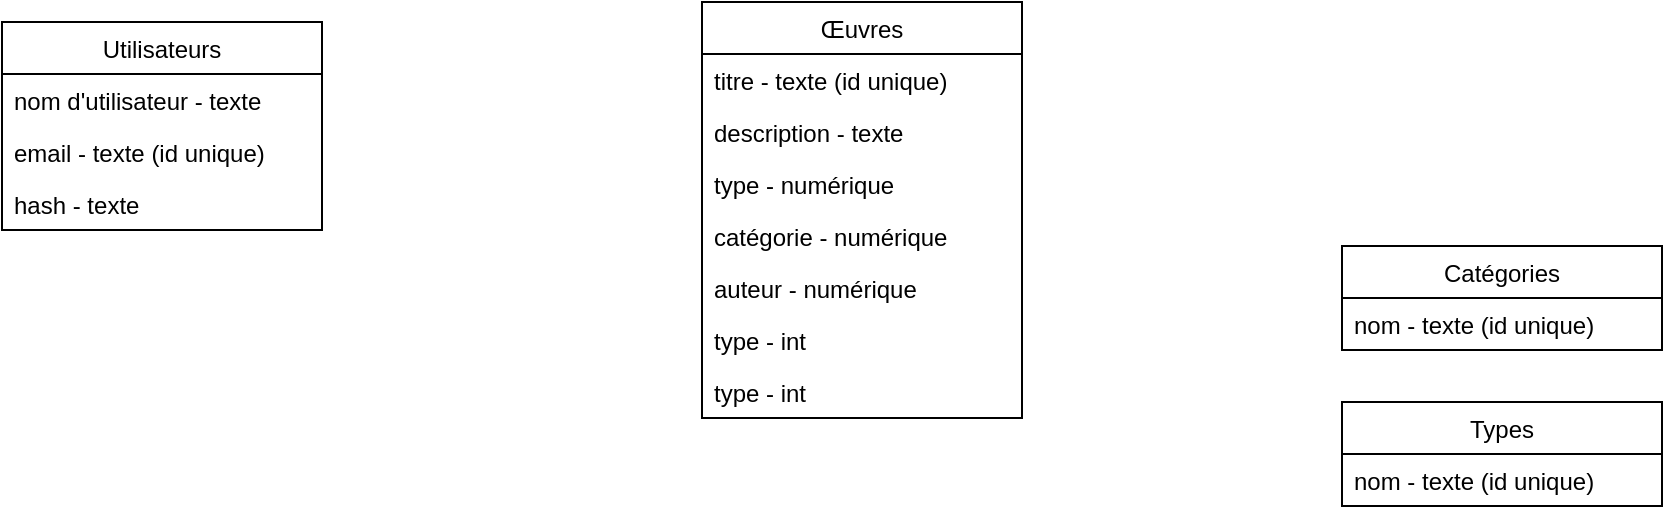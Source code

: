 <mxfile version="12.9.9" type="device"><diagram id="rgYqjdOzjrFk8tCGsVnQ" name="Page-1"><mxGraphModel dx="1422" dy="822" grid="1" gridSize="10" guides="1" tooltips="1" connect="1" arrows="1" fold="1" page="1" pageScale="1" pageWidth="1169" pageHeight="827" math="0" shadow="0"><root><mxCell id="0"/><mxCell id="1" parent="0"/><mxCell id="e8f-kxlMk1hAoLejaDmh-10" value="Œuvres" style="swimlane;fontStyle=0;childLayout=stackLayout;horizontal=1;startSize=26;fillColor=none;horizontalStack=0;resizeParent=1;resizeParentMax=0;resizeLast=0;collapsible=1;marginBottom=0;strokeColor=#000000;" vertex="1" parent="1"><mxGeometry x="440" y="240" width="160" height="208" as="geometry"/></mxCell><mxCell id="e8f-kxlMk1hAoLejaDmh-11" value="titre - texte (id unique)" style="text;strokeColor=none;fillColor=none;align=left;verticalAlign=top;spacingLeft=4;spacingRight=4;overflow=hidden;rotatable=0;points=[[0,0.5],[1,0.5]];portConstraint=eastwest;" vertex="1" parent="e8f-kxlMk1hAoLejaDmh-10"><mxGeometry y="26" width="160" height="26" as="geometry"/></mxCell><mxCell id="e8f-kxlMk1hAoLejaDmh-12" value="description - texte" style="text;strokeColor=none;fillColor=none;align=left;verticalAlign=top;spacingLeft=4;spacingRight=4;overflow=hidden;rotatable=0;points=[[0,0.5],[1,0.5]];portConstraint=eastwest;" vertex="1" parent="e8f-kxlMk1hAoLejaDmh-10"><mxGeometry y="52" width="160" height="26" as="geometry"/></mxCell><mxCell id="e8f-kxlMk1hAoLejaDmh-13" value="type - numérique" style="text;strokeColor=none;fillColor=none;align=left;verticalAlign=top;spacingLeft=4;spacingRight=4;overflow=hidden;rotatable=0;points=[[0,0.5],[1,0.5]];portConstraint=eastwest;" vertex="1" parent="e8f-kxlMk1hAoLejaDmh-10"><mxGeometry y="78" width="160" height="26" as="geometry"/></mxCell><mxCell id="e8f-kxlMk1hAoLejaDmh-15" value="catégorie - numérique" style="text;strokeColor=none;fillColor=none;align=left;verticalAlign=top;spacingLeft=4;spacingRight=4;overflow=hidden;rotatable=0;points=[[0,0.5],[1,0.5]];portConstraint=eastwest;" vertex="1" parent="e8f-kxlMk1hAoLejaDmh-10"><mxGeometry y="104" width="160" height="26" as="geometry"/></mxCell><mxCell id="e8f-kxlMk1hAoLejaDmh-17" value="auteur - numérique" style="text;strokeColor=none;fillColor=none;align=left;verticalAlign=top;spacingLeft=4;spacingRight=4;overflow=hidden;rotatable=0;points=[[0,0.5],[1,0.5]];portConstraint=eastwest;" vertex="1" parent="e8f-kxlMk1hAoLejaDmh-10"><mxGeometry y="130" width="160" height="26" as="geometry"/></mxCell><mxCell id="e8f-kxlMk1hAoLejaDmh-16" value="type - int" style="text;strokeColor=none;fillColor=none;align=left;verticalAlign=top;spacingLeft=4;spacingRight=4;overflow=hidden;rotatable=0;points=[[0,0.5],[1,0.5]];portConstraint=eastwest;" vertex="1" parent="e8f-kxlMk1hAoLejaDmh-10"><mxGeometry y="156" width="160" height="26" as="geometry"/></mxCell><mxCell id="e8f-kxlMk1hAoLejaDmh-14" value="type - int" style="text;strokeColor=none;fillColor=none;align=left;verticalAlign=top;spacingLeft=4;spacingRight=4;overflow=hidden;rotatable=0;points=[[0,0.5],[1,0.5]];portConstraint=eastwest;" vertex="1" parent="e8f-kxlMk1hAoLejaDmh-10"><mxGeometry y="182" width="160" height="26" as="geometry"/></mxCell><mxCell id="e8f-kxlMk1hAoLejaDmh-18" value="Catégories" style="swimlane;fontStyle=0;childLayout=stackLayout;horizontal=1;startSize=26;fillColor=none;horizontalStack=0;resizeParent=1;resizeParentMax=0;resizeLast=0;collapsible=1;marginBottom=0;strokeColor=#000000;" vertex="1" parent="1"><mxGeometry x="760" y="362" width="160" height="52" as="geometry"/></mxCell><mxCell id="e8f-kxlMk1hAoLejaDmh-19" value="nom - texte (id unique)" style="text;strokeColor=none;fillColor=none;align=left;verticalAlign=top;spacingLeft=4;spacingRight=4;overflow=hidden;rotatable=0;points=[[0,0.5],[1,0.5]];portConstraint=eastwest;" vertex="1" parent="e8f-kxlMk1hAoLejaDmh-18"><mxGeometry y="26" width="160" height="26" as="geometry"/></mxCell><mxCell id="e8f-kxlMk1hAoLejaDmh-22" value="Types" style="swimlane;fontStyle=0;childLayout=stackLayout;horizontal=1;startSize=26;fillColor=none;horizontalStack=0;resizeParent=1;resizeParentMax=0;resizeLast=0;collapsible=1;marginBottom=0;strokeColor=#000000;" vertex="1" parent="1"><mxGeometry x="760" y="440" width="160" height="52" as="geometry"/></mxCell><mxCell id="e8f-kxlMk1hAoLejaDmh-23" value="nom - texte (id unique)" style="text;strokeColor=none;fillColor=none;align=left;verticalAlign=top;spacingLeft=4;spacingRight=4;overflow=hidden;rotatable=0;points=[[0,0.5],[1,0.5]];portConstraint=eastwest;" vertex="1" parent="e8f-kxlMk1hAoLejaDmh-22"><mxGeometry y="26" width="160" height="26" as="geometry"/></mxCell><mxCell id="e8f-kxlMk1hAoLejaDmh-24" value="Utilisateurs" style="swimlane;fontStyle=0;childLayout=stackLayout;horizontal=1;startSize=26;fillColor=none;horizontalStack=0;resizeParent=1;resizeParentMax=0;resizeLast=0;collapsible=1;marginBottom=0;strokeColor=#000000;" vertex="1" parent="1"><mxGeometry x="90" y="250" width="160" height="104" as="geometry"/></mxCell><mxCell id="e8f-kxlMk1hAoLejaDmh-25" value="nom d'utilisateur - texte" style="text;strokeColor=none;fillColor=none;align=left;verticalAlign=top;spacingLeft=4;spacingRight=4;overflow=hidden;rotatable=0;points=[[0,0.5],[1,0.5]];portConstraint=eastwest;" vertex="1" parent="e8f-kxlMk1hAoLejaDmh-24"><mxGeometry y="26" width="160" height="26" as="geometry"/></mxCell><mxCell id="e8f-kxlMk1hAoLejaDmh-27" value="email - texte (id unique)" style="text;strokeColor=none;fillColor=none;align=left;verticalAlign=top;spacingLeft=4;spacingRight=4;overflow=hidden;rotatable=0;points=[[0,0.5],[1,0.5]];portConstraint=eastwest;" vertex="1" parent="e8f-kxlMk1hAoLejaDmh-24"><mxGeometry y="52" width="160" height="26" as="geometry"/></mxCell><mxCell id="e8f-kxlMk1hAoLejaDmh-26" value="hash - texte" style="text;strokeColor=none;fillColor=none;align=left;verticalAlign=top;spacingLeft=4;spacingRight=4;overflow=hidden;rotatable=0;points=[[0,0.5],[1,0.5]];portConstraint=eastwest;" vertex="1" parent="e8f-kxlMk1hAoLejaDmh-24"><mxGeometry y="78" width="160" height="26" as="geometry"/></mxCell></root></mxGraphModel></diagram></mxfile>